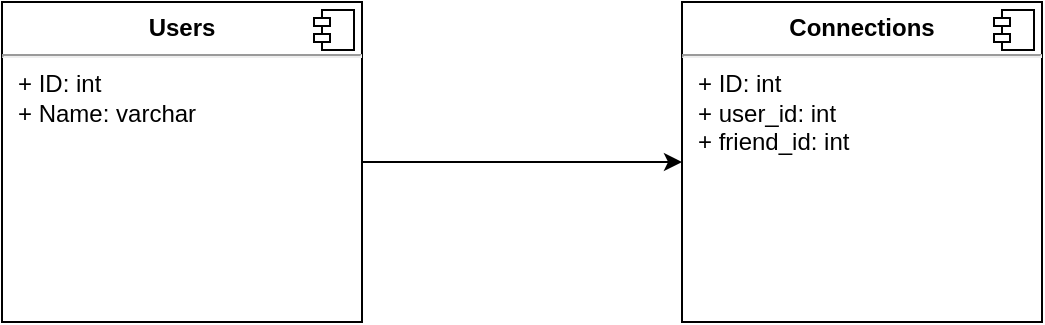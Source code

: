 <mxfile version="20.3.6" type="github">
  <diagram id="fi-dgmD3xhvdSV2qHvHf" name="Page-1">
    <mxGraphModel dx="1102" dy="582" grid="1" gridSize="10" guides="1" tooltips="1" connect="1" arrows="1" fold="1" page="1" pageScale="1" pageWidth="850" pageHeight="1100" math="0" shadow="0">
      <root>
        <mxCell id="0" />
        <mxCell id="1" parent="0" />
        <mxCell id="CRXhOF31s2JtrwspcIlR-2" value="&lt;p style=&quot;margin:0px;margin-top:6px;text-align:center;&quot;&gt;&lt;b&gt;Connections&lt;/b&gt;&lt;/p&gt;&lt;hr&gt;&lt;p style=&quot;margin:0px;margin-left:8px;&quot;&gt;+ ID: int&lt;br&gt;+ user_id: int&lt;/p&gt;&lt;p style=&quot;margin:0px;margin-left:8px;&quot;&gt;+ friend_id: int&lt;/p&gt;" style="align=left;overflow=fill;html=1;dropTarget=0;" vertex="1" parent="1">
          <mxGeometry x="380" y="40" width="180" height="160" as="geometry" />
        </mxCell>
        <mxCell id="CRXhOF31s2JtrwspcIlR-3" value="" style="shape=component;jettyWidth=8;jettyHeight=4;" vertex="1" parent="CRXhOF31s2JtrwspcIlR-2">
          <mxGeometry x="1" width="20" height="20" relative="1" as="geometry">
            <mxPoint x="-24" y="4" as="offset" />
          </mxGeometry>
        </mxCell>
        <mxCell id="CRXhOF31s2JtrwspcIlR-7" style="edgeStyle=orthogonalEdgeStyle;rounded=0;orthogonalLoop=1;jettySize=auto;html=1;entryX=0;entryY=0.5;entryDx=0;entryDy=0;" edge="1" parent="1" source="CRXhOF31s2JtrwspcIlR-5" target="CRXhOF31s2JtrwspcIlR-2">
          <mxGeometry relative="1" as="geometry" />
        </mxCell>
        <mxCell id="CRXhOF31s2JtrwspcIlR-5" value="&lt;p style=&quot;margin:0px;margin-top:6px;text-align:center;&quot;&gt;&lt;b&gt;Users&lt;/b&gt;&lt;/p&gt;&lt;hr&gt;&lt;p style=&quot;margin:0px;margin-left:8px;&quot;&gt;+ ID: int&lt;br&gt;+ Name: varchar&lt;/p&gt;" style="align=left;overflow=fill;html=1;dropTarget=0;" vertex="1" parent="1">
          <mxGeometry x="40" y="40" width="180" height="160" as="geometry" />
        </mxCell>
        <mxCell id="CRXhOF31s2JtrwspcIlR-6" value="" style="shape=component;jettyWidth=8;jettyHeight=4;" vertex="1" parent="CRXhOF31s2JtrwspcIlR-5">
          <mxGeometry x="1" width="20" height="20" relative="1" as="geometry">
            <mxPoint x="-24" y="4" as="offset" />
          </mxGeometry>
        </mxCell>
      </root>
    </mxGraphModel>
  </diagram>
</mxfile>
